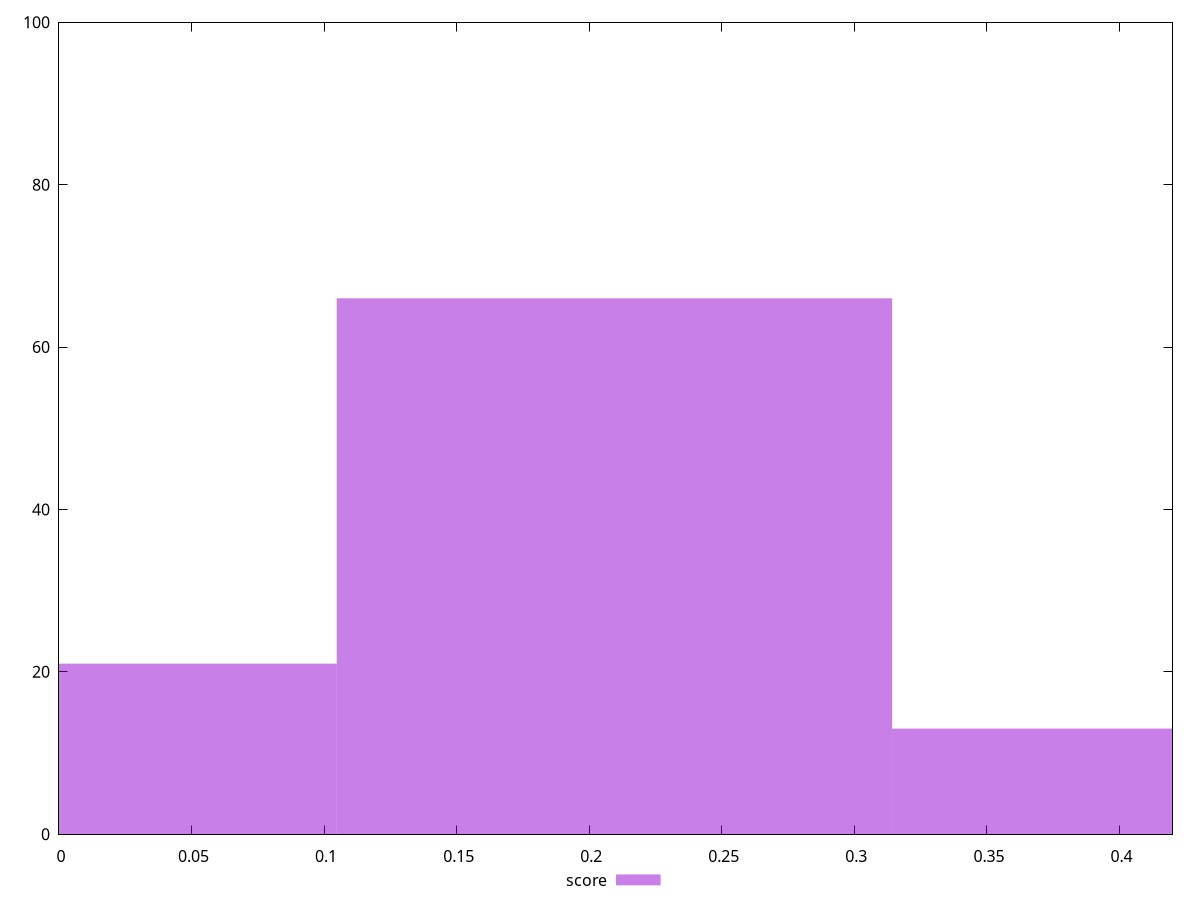 reset

$score <<EOF
0 21
0.2094868251621074 66
0.4189736503242148 13
EOF

set key outside below
set boxwidth 0.2094868251621074
set xrange [0:0.42]
set yrange [0:100]
set trange [0:100]
set style fill transparent solid 0.5 noborder
set terminal svg size 640, 490 enhanced background rgb 'white'
set output "report_00025_2021-02-22T21:38:55.199Z/speed-index/samples/pages/score/histogram.svg"

plot $score title "score" with boxes

reset
